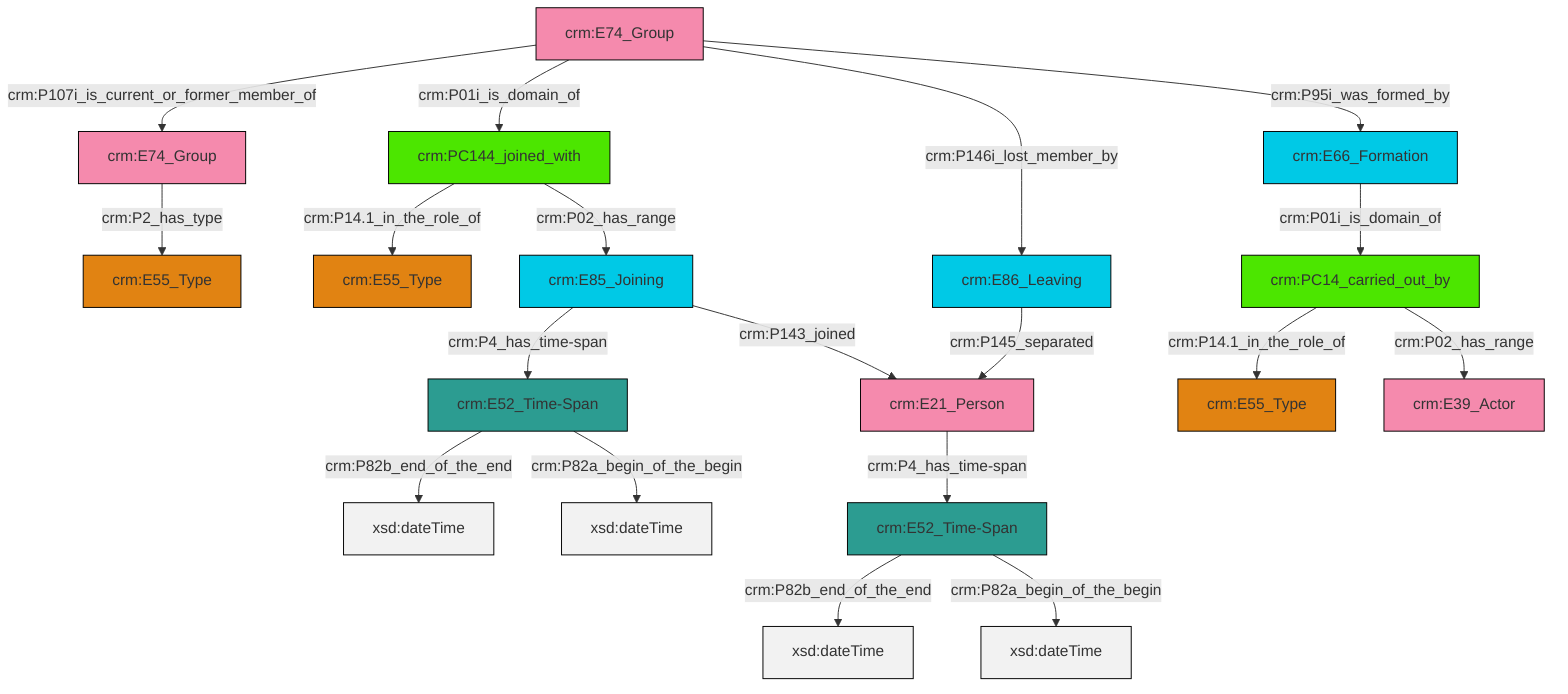graph TD
classDef Literal fill:#f2f2f2,stroke:#000000;
classDef CRM_Entity fill:#FFFFFF,stroke:#000000;
classDef Temporal_Entity fill:#00C9E6, stroke:#000000;
classDef Type fill:#E18312, stroke:#000000;
classDef Time-Span fill:#2C9C91, stroke:#000000;
classDef Appellation fill:#FFEB7F, stroke:#000000;
classDef Place fill:#008836, stroke:#000000;
classDef Persistent_Item fill:#B266B2, stroke:#000000;
classDef Conceptual_Object fill:#FFD700, stroke:#000000;
classDef Physical_Thing fill:#D2B48C, stroke:#000000;
classDef Actor fill:#f58aad, stroke:#000000;
classDef PC_Classes fill:#4ce600, stroke:#000000;
classDef Multi fill:#cccccc,stroke:#000000;

2["crm:E86_Leaving"]:::Temporal_Entity -->|crm:P145_separated| 4["crm:E21_Person"]:::Actor
8["crm:E66_Formation"]:::Temporal_Entity -->|crm:P01i_is_domain_of| 9["crm:PC14_carried_out_by"]:::PC_Classes
10["crm:E52_Time-Span"]:::Time-Span -->|crm:P82b_end_of_the_end| 11[xsd:dateTime]:::Literal
0["crm:E74_Group"]:::Actor -->|crm:P107i_is_current_or_former_member_of| 6["crm:E74_Group"]:::Actor
21["crm:E85_Joining"]:::Temporal_Entity -->|crm:P4_has_time-span| 10["crm:E52_Time-Span"]:::Time-Span
6["crm:E74_Group"]:::Actor -->|crm:P2_has_type| 19["crm:E55_Type"]:::Type
9["crm:PC14_carried_out_by"]:::PC_Classes -->|crm:P14.1_in_the_role_of| 23["crm:E55_Type"]:::Type
0["crm:E74_Group"]:::Actor -->|crm:P01i_is_domain_of| 17["crm:PC144_joined_with"]:::PC_Classes
17["crm:PC144_joined_with"]:::PC_Classes -->|crm:P14.1_in_the_role_of| 25["crm:E55_Type"]:::Type
12["crm:E52_Time-Span"]:::Time-Span -->|crm:P82b_end_of_the_end| 26[xsd:dateTime]:::Literal
21["crm:E85_Joining"]:::Temporal_Entity -->|crm:P143_joined| 4["crm:E21_Person"]:::Actor
0["crm:E74_Group"]:::Actor -->|crm:P146i_lost_member_by| 2["crm:E86_Leaving"]:::Temporal_Entity
9["crm:PC14_carried_out_by"]:::PC_Classes -->|crm:P02_has_range| 14["crm:E39_Actor"]:::Actor
12["crm:E52_Time-Span"]:::Time-Span -->|crm:P82a_begin_of_the_begin| 27[xsd:dateTime]:::Literal
17["crm:PC144_joined_with"]:::PC_Classes -->|crm:P02_has_range| 21["crm:E85_Joining"]:::Temporal_Entity
4["crm:E21_Person"]:::Actor -->|crm:P4_has_time-span| 12["crm:E52_Time-Span"]:::Time-Span
10["crm:E52_Time-Span"]:::Time-Span -->|crm:P82a_begin_of_the_begin| 34[xsd:dateTime]:::Literal
0["crm:E74_Group"]:::Actor -->|crm:P95i_was_formed_by| 8["crm:E66_Formation"]:::Temporal_Entity